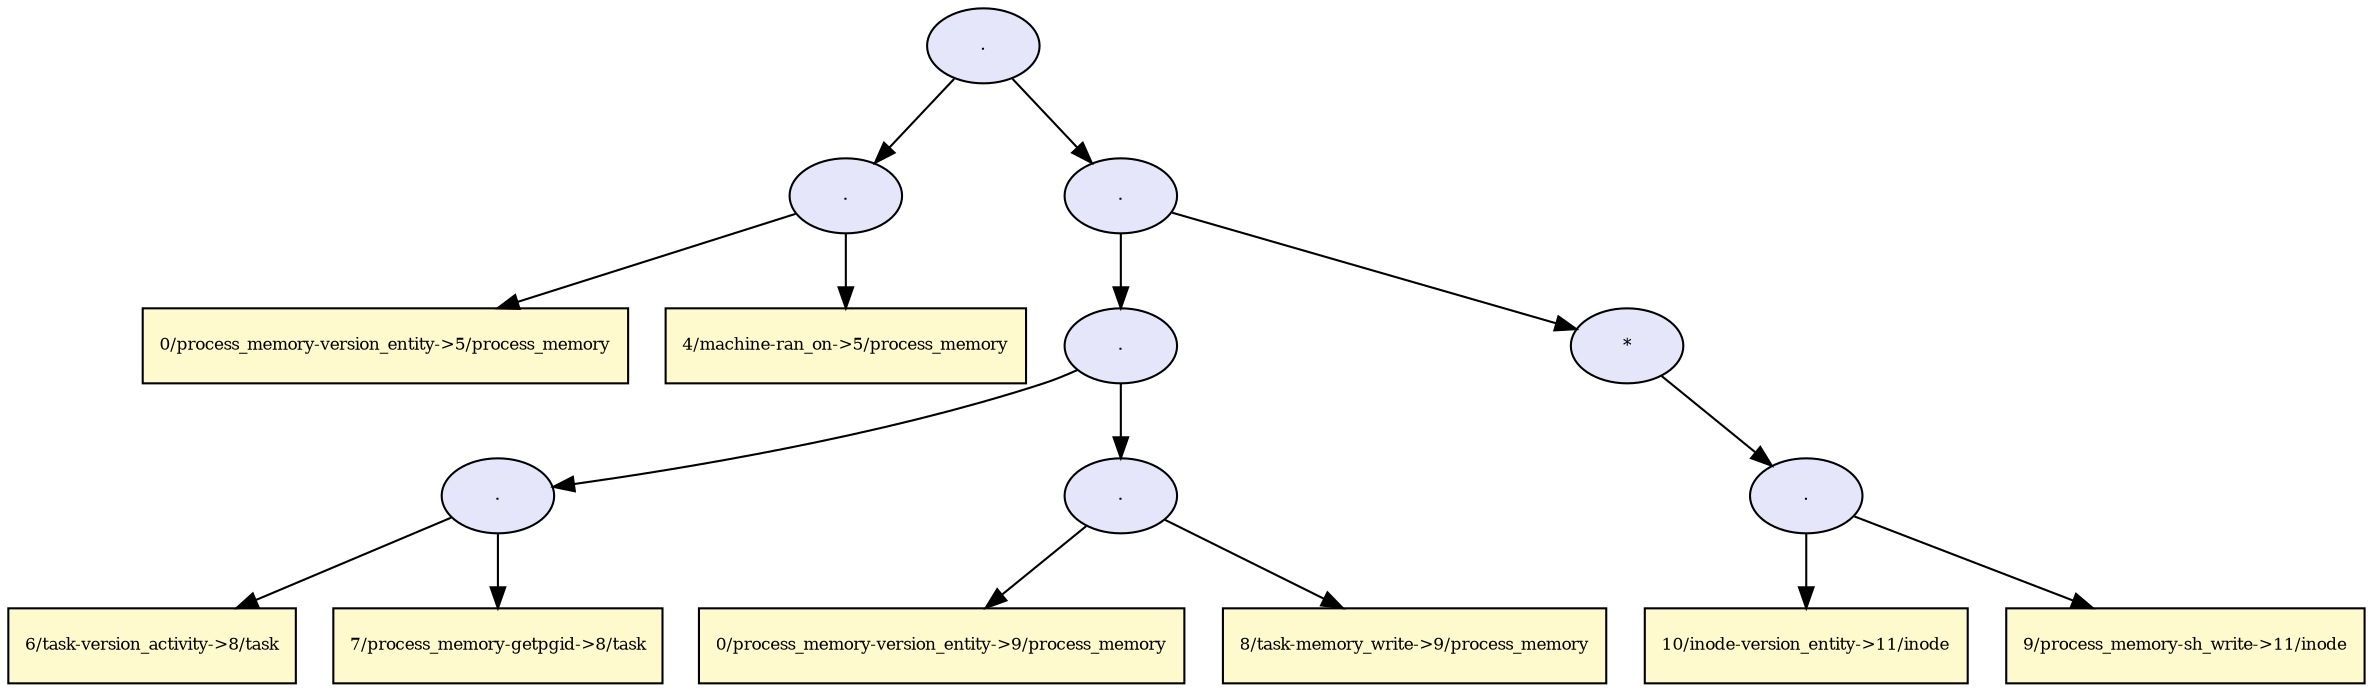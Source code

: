 digraph RGL__DirectedAdjacencyGraph {21[fontsize = 8,label = ".",shape = ellipse, fillcolor="#e6e6fa", style = filled]

21 -> 5[fontsize = 8, color="#000000"]

5[fontsize = 8,label = ".",shape = ellipse, fillcolor="#e6e6fa", style = filled]

5 -> 3[fontsize = 8, color="#000000"]

3[fontsize = 8,label = "0/process_memory-version_entity->5/process_memory",shape = rectangle, fillcolor="#fffacd", style = filled]

5 -> 4[fontsize = 8, color="#000000"]

4[fontsize = 8,label = "4/machine-ran_on->5/process_memory",shape = rectangle, fillcolor="#fffacd", style = filled]

21 -> 20[fontsize = 8, color="#000000"]

20[fontsize = 8,label = ".",shape = ellipse, fillcolor="#e6e6fa", style = filled]

20 -> 14[fontsize = 8, color="#000000"]

14[fontsize = 8,label = ".",shape = ellipse, fillcolor="#e6e6fa", style = filled]

14 -> 9[fontsize = 8, color="#000000"]

9[fontsize = 8,label = ".",shape = ellipse, fillcolor="#e6e6fa", style = filled]

9 -> 7[fontsize = 8, color="#000000"]

7[fontsize = 8,label = "6/task-version_activity->8/task",shape = rectangle, fillcolor="#fffacd", style = filled]

9 -> 8[fontsize = 8, color="#000000"]

8[fontsize = 8,label = "7/process_memory-getpgid->8/task",shape = rectangle, fillcolor="#fffacd", style = filled]

14 -> 13[fontsize = 8, color="#000000"]

13[fontsize = 8,label = ".",shape = ellipse, fillcolor="#e6e6fa", style = filled]

13 -> 11[fontsize = 8, color="#000000"]

11[fontsize = 8,label = "0/process_memory-version_entity->9/process_memory",shape = rectangle, fillcolor="#fffacd", style = filled]

13 -> 12[fontsize = 8, color="#000000"]

12[fontsize = 8,label = "8/task-memory_write->9/process_memory",shape = rectangle, fillcolor="#fffacd", style = filled]

20 -> 19[fontsize = 8, color="#000000"]

19[fontsize = 8,label = "*",shape = ellipse, fillcolor="#e6e6fa", style = filled]

19 -> 17[fontsize = 8, color="#000000"]

17[fontsize = 8,label = ".",shape = ellipse, fillcolor="#e6e6fa", style = filled]

17 -> 15[fontsize = 8, color="#000000"]

15[fontsize = 8,label = "10/inode-version_entity->11/inode",shape = rectangle, fillcolor="#fffacd", style = filled]

17 -> 16[fontsize = 8, color="#000000"]

16[fontsize = 8,label = "9/process_memory-sh_write->11/inode",shape = rectangle, fillcolor="#fffacd", style = filled]

}